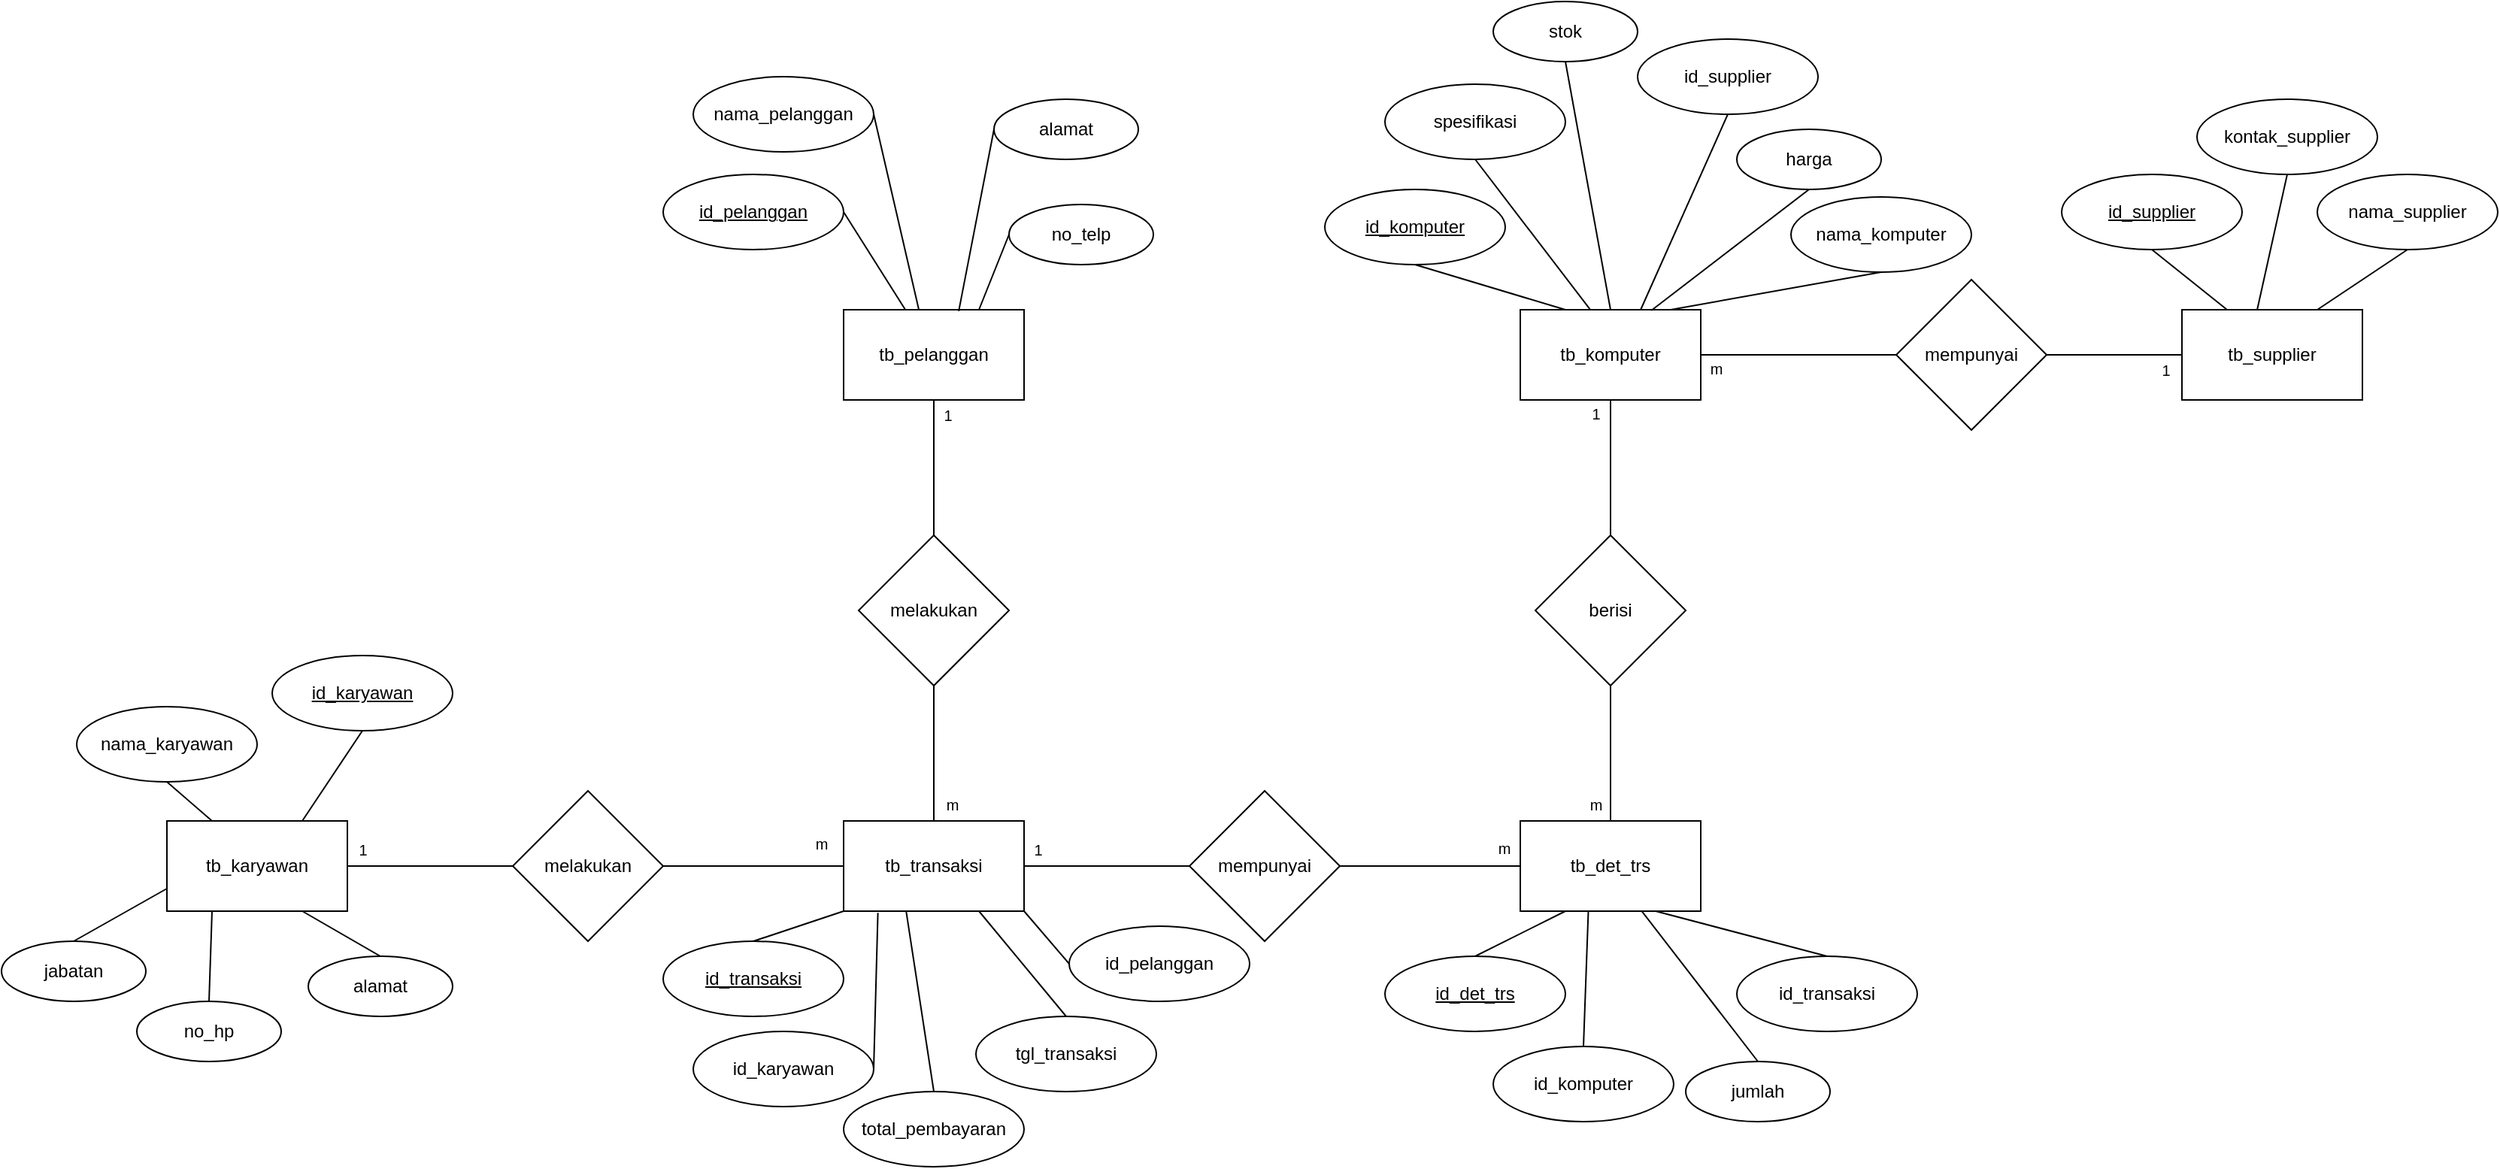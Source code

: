<mxfile version="24.7.14">
  <diagram name="Page-1" id="FnSuvaPCpmPX8eTvTKbw">
    <mxGraphModel dx="1859" dy="1647" grid="1" gridSize="10" guides="1" tooltips="1" connect="1" arrows="1" fold="1" page="1" pageScale="1" pageWidth="850" pageHeight="1100" math="0" shadow="0">
      <root>
        <mxCell id="0" />
        <mxCell id="1" parent="0" />
        <mxCell id="zPi41bnw9IMBci43e7Ru-1" value="tb_pelanggan" style="rounded=0;whiteSpace=wrap;html=1;" parent="1" vertex="1">
          <mxGeometry x="-90" y="-40" width="120" height="60" as="geometry" />
        </mxCell>
        <mxCell id="zPi41bnw9IMBci43e7Ru-2" value="tb_komputer" style="rounded=0;whiteSpace=wrap;html=1;" parent="1" vertex="1">
          <mxGeometry x="360" y="-40" width="120" height="60" as="geometry" />
        </mxCell>
        <mxCell id="zPi41bnw9IMBci43e7Ru-3" value="tb_transaksi" style="rounded=0;whiteSpace=wrap;html=1;" parent="1" vertex="1">
          <mxGeometry x="-90" y="300" width="120" height="60" as="geometry" />
        </mxCell>
        <mxCell id="zPi41bnw9IMBci43e7Ru-4" value="tb_det_trs" style="rounded=0;whiteSpace=wrap;html=1;" parent="1" vertex="1">
          <mxGeometry x="360" y="300" width="120" height="60" as="geometry" />
        </mxCell>
        <mxCell id="zPi41bnw9IMBci43e7Ru-5" value="tb_supplier" style="rounded=0;whiteSpace=wrap;html=1;" parent="1" vertex="1">
          <mxGeometry x="800" y="-40" width="120" height="60" as="geometry" />
        </mxCell>
        <mxCell id="zPi41bnw9IMBci43e7Ru-6" value="melakukan" style="rhombus;whiteSpace=wrap;html=1;" parent="1" vertex="1">
          <mxGeometry x="-80" y="110" width="100" height="100" as="geometry" />
        </mxCell>
        <mxCell id="zPi41bnw9IMBci43e7Ru-7" value="berisi" style="rhombus;whiteSpace=wrap;html=1;" parent="1" vertex="1">
          <mxGeometry x="370" y="110" width="100" height="100" as="geometry" />
        </mxCell>
        <mxCell id="zPi41bnw9IMBci43e7Ru-8" value="mempunyai" style="rhombus;whiteSpace=wrap;html=1;" parent="1" vertex="1">
          <mxGeometry x="610" y="-60" width="100" height="100" as="geometry" />
        </mxCell>
        <mxCell id="zPi41bnw9IMBci43e7Ru-9" value="" style="endArrow=none;html=1;rounded=0;entryX=0.5;entryY=1;entryDx=0;entryDy=0;exitX=0.5;exitY=0;exitDx=0;exitDy=0;" parent="1" source="zPi41bnw9IMBci43e7Ru-6" target="zPi41bnw9IMBci43e7Ru-1" edge="1">
          <mxGeometry width="50" height="50" relative="1" as="geometry">
            <mxPoint x="-110" y="230" as="sourcePoint" />
            <mxPoint x="-60" y="180" as="targetPoint" />
          </mxGeometry>
        </mxCell>
        <mxCell id="zPi41bnw9IMBci43e7Ru-10" value="" style="endArrow=none;html=1;rounded=0;entryX=0.5;entryY=1;entryDx=0;entryDy=0;exitX=0.5;exitY=0;exitDx=0;exitDy=0;" parent="1" source="zPi41bnw9IMBci43e7Ru-3" target="zPi41bnw9IMBci43e7Ru-6" edge="1">
          <mxGeometry width="50" height="50" relative="1" as="geometry">
            <mxPoint x="-70" y="290" as="sourcePoint" />
            <mxPoint x="-20" y="240" as="targetPoint" />
          </mxGeometry>
        </mxCell>
        <mxCell id="zPi41bnw9IMBci43e7Ru-11" value="" style="endArrow=none;html=1;rounded=0;entryX=0.5;entryY=1;entryDx=0;entryDy=0;exitX=0.5;exitY=0;exitDx=0;exitDy=0;" parent="1" source="zPi41bnw9IMBci43e7Ru-4" target="zPi41bnw9IMBci43e7Ru-7" edge="1">
          <mxGeometry width="50" height="50" relative="1" as="geometry">
            <mxPoint x="400" y="310" as="sourcePoint" />
            <mxPoint x="450" y="260" as="targetPoint" />
          </mxGeometry>
        </mxCell>
        <mxCell id="zPi41bnw9IMBci43e7Ru-12" value="" style="endArrow=none;html=1;rounded=0;entryX=0.5;entryY=1;entryDx=0;entryDy=0;exitX=0.5;exitY=0;exitDx=0;exitDy=0;" parent="1" source="zPi41bnw9IMBci43e7Ru-7" target="zPi41bnw9IMBci43e7Ru-2" edge="1">
          <mxGeometry width="50" height="50" relative="1" as="geometry">
            <mxPoint x="400" y="310" as="sourcePoint" />
            <mxPoint x="450" y="260" as="targetPoint" />
          </mxGeometry>
        </mxCell>
        <mxCell id="zPi41bnw9IMBci43e7Ru-13" value="mempunyai" style="rhombus;whiteSpace=wrap;html=1;" parent="1" vertex="1">
          <mxGeometry x="140" y="280" width="100" height="100" as="geometry" />
        </mxCell>
        <mxCell id="zPi41bnw9IMBci43e7Ru-14" value="" style="endArrow=none;html=1;rounded=0;exitX=1;exitY=0.5;exitDx=0;exitDy=0;entryX=0;entryY=0.5;entryDx=0;entryDy=0;" parent="1" source="zPi41bnw9IMBci43e7Ru-3" target="zPi41bnw9IMBci43e7Ru-13" edge="1">
          <mxGeometry width="50" height="50" relative="1" as="geometry">
            <mxPoint x="400" y="310" as="sourcePoint" />
            <mxPoint x="450" y="260" as="targetPoint" />
          </mxGeometry>
        </mxCell>
        <mxCell id="zPi41bnw9IMBci43e7Ru-15" value="" style="endArrow=none;html=1;rounded=0;entryX=1;entryY=0.5;entryDx=0;entryDy=0;exitX=0;exitY=0.5;exitDx=0;exitDy=0;" parent="1" source="zPi41bnw9IMBci43e7Ru-4" target="zPi41bnw9IMBci43e7Ru-13" edge="1">
          <mxGeometry width="50" height="50" relative="1" as="geometry">
            <mxPoint x="300" y="400" as="sourcePoint" />
            <mxPoint x="350" y="350" as="targetPoint" />
          </mxGeometry>
        </mxCell>
        <mxCell id="zPi41bnw9IMBci43e7Ru-16" value="" style="endArrow=none;html=1;rounded=0;exitX=1;exitY=0.5;exitDx=0;exitDy=0;entryX=0;entryY=0.5;entryDx=0;entryDy=0;" parent="1" source="zPi41bnw9IMBci43e7Ru-2" target="zPi41bnw9IMBci43e7Ru-8" edge="1">
          <mxGeometry width="50" height="50" relative="1" as="geometry">
            <mxPoint x="540" y="80" as="sourcePoint" />
            <mxPoint x="590" y="30" as="targetPoint" />
          </mxGeometry>
        </mxCell>
        <mxCell id="zPi41bnw9IMBci43e7Ru-18" value="&lt;u&gt;id_pelanggan&lt;/u&gt;" style="ellipse;whiteSpace=wrap;html=1;" parent="1" vertex="1">
          <mxGeometry x="-210" y="-130" width="120" height="50" as="geometry" />
        </mxCell>
        <mxCell id="zPi41bnw9IMBci43e7Ru-19" value="nama_pelanggan" style="ellipse;whiteSpace=wrap;html=1;" parent="1" vertex="1">
          <mxGeometry x="-190" y="-195" width="120" height="50" as="geometry" />
        </mxCell>
        <mxCell id="zPi41bnw9IMBci43e7Ru-20" value="&lt;font style=&quot;font-size: 12px;&quot;&gt;no_telp&lt;/font&gt;" style="ellipse;whiteSpace=wrap;html=1;" parent="1" vertex="1">
          <mxGeometry x="20" y="-110" width="96" height="40" as="geometry" />
        </mxCell>
        <mxCell id="zPi41bnw9IMBci43e7Ru-21" value="alamat" style="ellipse;whiteSpace=wrap;html=1;" parent="1" vertex="1">
          <mxGeometry x="10" y="-180" width="96" height="40" as="geometry" />
        </mxCell>
        <mxCell id="zPi41bnw9IMBci43e7Ru-23" value="&lt;u&gt;id_transaksi&lt;/u&gt;" style="ellipse;whiteSpace=wrap;html=1;" parent="1" vertex="1">
          <mxGeometry x="-210" y="380" width="120" height="50" as="geometry" />
        </mxCell>
        <mxCell id="zPi41bnw9IMBci43e7Ru-24" value="id_pelanggan" style="ellipse;whiteSpace=wrap;html=1;" parent="1" vertex="1">
          <mxGeometry x="60" y="370" width="120" height="50" as="geometry" />
        </mxCell>
        <mxCell id="zPi41bnw9IMBci43e7Ru-25" value="total_pembayaran" style="ellipse;whiteSpace=wrap;html=1;" parent="1" vertex="1">
          <mxGeometry x="-90" y="480" width="120" height="50" as="geometry" />
        </mxCell>
        <mxCell id="zPi41bnw9IMBci43e7Ru-26" value="tgl_transaksi" style="ellipse;whiteSpace=wrap;html=1;" parent="1" vertex="1">
          <mxGeometry x="-2" y="430" width="120" height="50" as="geometry" />
        </mxCell>
        <mxCell id="zPi41bnw9IMBci43e7Ru-27" value="id_transaksi" style="ellipse;whiteSpace=wrap;html=1;" parent="1" vertex="1">
          <mxGeometry x="504" y="390" width="120" height="50" as="geometry" />
        </mxCell>
        <mxCell id="zPi41bnw9IMBci43e7Ru-28" value="&lt;u&gt;id_det_trs&lt;/u&gt;" style="ellipse;whiteSpace=wrap;html=1;" parent="1" vertex="1">
          <mxGeometry x="270" y="390" width="120" height="50" as="geometry" />
        </mxCell>
        <mxCell id="zPi41bnw9IMBci43e7Ru-29" value="id_komputer" style="ellipse;whiteSpace=wrap;html=1;" parent="1" vertex="1">
          <mxGeometry x="342" y="450" width="120" height="50" as="geometry" />
        </mxCell>
        <mxCell id="zPi41bnw9IMBci43e7Ru-30" value="jumlah" style="ellipse;whiteSpace=wrap;html=1;" parent="1" vertex="1">
          <mxGeometry x="470" y="460" width="96" height="40" as="geometry" />
        </mxCell>
        <mxCell id="zPi41bnw9IMBci43e7Ru-31" value="&lt;u&gt;id_komputer&lt;/u&gt;" style="ellipse;whiteSpace=wrap;html=1;" parent="1" vertex="1">
          <mxGeometry x="230" y="-120" width="120" height="50" as="geometry" />
        </mxCell>
        <mxCell id="zPi41bnw9IMBci43e7Ru-32" value="nama_komputer" style="ellipse;whiteSpace=wrap;html=1;" parent="1" vertex="1">
          <mxGeometry x="540" y="-115" width="120" height="50" as="geometry" />
        </mxCell>
        <mxCell id="zPi41bnw9IMBci43e7Ru-33" value="spesifikasi" style="ellipse;whiteSpace=wrap;html=1;" parent="1" vertex="1">
          <mxGeometry x="270" y="-190" width="120" height="50" as="geometry" />
        </mxCell>
        <mxCell id="zPi41bnw9IMBci43e7Ru-34" value="harga" style="ellipse;whiteSpace=wrap;html=1;" parent="1" vertex="1">
          <mxGeometry x="504" y="-160" width="96" height="40" as="geometry" />
        </mxCell>
        <mxCell id="zPi41bnw9IMBci43e7Ru-35" value="stok" style="ellipse;whiteSpace=wrap;html=1;" parent="1" vertex="1">
          <mxGeometry x="342" y="-245" width="96" height="40" as="geometry" />
        </mxCell>
        <mxCell id="zPi41bnw9IMBci43e7Ru-36" value="id_supplier" style="ellipse;whiteSpace=wrap;html=1;" parent="1" vertex="1">
          <mxGeometry x="438" y="-220" width="120" height="50" as="geometry" />
        </mxCell>
        <mxCell id="zPi41bnw9IMBci43e7Ru-37" value="&lt;u&gt;id_supplier&lt;/u&gt;" style="ellipse;whiteSpace=wrap;html=1;" parent="1" vertex="1">
          <mxGeometry x="720" y="-130" width="120" height="50" as="geometry" />
        </mxCell>
        <mxCell id="zPi41bnw9IMBci43e7Ru-38" value="nama_supplier" style="ellipse;whiteSpace=wrap;html=1;" parent="1" vertex="1">
          <mxGeometry x="890" y="-130" width="120" height="50" as="geometry" />
        </mxCell>
        <mxCell id="zPi41bnw9IMBci43e7Ru-39" value="kontak_supplier" style="ellipse;whiteSpace=wrap;html=1;" parent="1" vertex="1">
          <mxGeometry x="810" y="-180" width="120" height="50" as="geometry" />
        </mxCell>
        <mxCell id="zPi41bnw9IMBci43e7Ru-43" value="" style="endArrow=none;html=1;rounded=0;entryX=1;entryY=0.5;entryDx=0;entryDy=0;" parent="1" source="zPi41bnw9IMBci43e7Ru-1" target="zPi41bnw9IMBci43e7Ru-18" edge="1">
          <mxGeometry width="50" height="50" relative="1" as="geometry">
            <mxPoint x="90" as="sourcePoint" />
            <mxPoint x="140" y="-50" as="targetPoint" />
          </mxGeometry>
        </mxCell>
        <mxCell id="zPi41bnw9IMBci43e7Ru-46" value="" style="endArrow=none;html=1;rounded=0;entryX=1;entryY=0.5;entryDx=0;entryDy=0;exitX=0.417;exitY=0;exitDx=0;exitDy=0;exitPerimeter=0;" parent="1" source="zPi41bnw9IMBci43e7Ru-1" target="zPi41bnw9IMBci43e7Ru-19" edge="1">
          <mxGeometry width="50" height="50" relative="1" as="geometry">
            <mxPoint x="90" as="sourcePoint" />
            <mxPoint x="140" y="-50" as="targetPoint" />
          </mxGeometry>
        </mxCell>
        <mxCell id="zPi41bnw9IMBci43e7Ru-47" value="" style="endArrow=none;html=1;rounded=0;entryX=0;entryY=0.5;entryDx=0;entryDy=0;exitX=0.638;exitY=0.016;exitDx=0;exitDy=0;exitPerimeter=0;" parent="1" source="zPi41bnw9IMBci43e7Ru-1" target="zPi41bnw9IMBci43e7Ru-21" edge="1">
          <mxGeometry width="50" height="50" relative="1" as="geometry">
            <mxPoint x="-30" y="-80" as="sourcePoint" />
            <mxPoint x="20" y="-130" as="targetPoint" />
          </mxGeometry>
        </mxCell>
        <mxCell id="zPi41bnw9IMBci43e7Ru-51" value="" style="endArrow=none;html=1;rounded=0;entryX=0;entryY=0.5;entryDx=0;entryDy=0;exitX=0.75;exitY=0;exitDx=0;exitDy=0;" parent="1" source="zPi41bnw9IMBci43e7Ru-1" target="zPi41bnw9IMBci43e7Ru-20" edge="1">
          <mxGeometry width="50" height="50" relative="1" as="geometry">
            <mxPoint x="-30" y="-50" as="sourcePoint" />
            <mxPoint x="20" y="-100" as="targetPoint" />
          </mxGeometry>
        </mxCell>
        <mxCell id="zPi41bnw9IMBci43e7Ru-53" value="" style="endArrow=none;html=1;rounded=0;exitX=0.5;exitY=0;exitDx=0;exitDy=0;entryX=0;entryY=1;entryDx=0;entryDy=0;" parent="1" source="zPi41bnw9IMBci43e7Ru-23" target="zPi41bnw9IMBci43e7Ru-3" edge="1">
          <mxGeometry width="50" height="50" relative="1" as="geometry">
            <mxPoint x="-160" y="380" as="sourcePoint" />
            <mxPoint x="-110" y="330" as="targetPoint" />
          </mxGeometry>
        </mxCell>
        <mxCell id="gLUYTTMf_Ll6asyxpFgf-1" value="" style="endArrow=none;html=1;rounded=0;exitX=0;exitY=0.5;exitDx=0;exitDy=0;entryX=1;entryY=1;entryDx=0;entryDy=0;" parent="1" source="zPi41bnw9IMBci43e7Ru-24" target="zPi41bnw9IMBci43e7Ru-3" edge="1">
          <mxGeometry width="50" height="50" relative="1" as="geometry">
            <mxPoint x="-70" y="420" as="sourcePoint" />
            <mxPoint x="-20" y="370" as="targetPoint" />
          </mxGeometry>
        </mxCell>
        <mxCell id="gLUYTTMf_Ll6asyxpFgf-2" value="" style="endArrow=none;html=1;rounded=0;exitX=0.5;exitY=0;exitDx=0;exitDy=0;entryX=0.347;entryY=1.005;entryDx=0;entryDy=0;entryPerimeter=0;" parent="1" source="zPi41bnw9IMBci43e7Ru-25" target="zPi41bnw9IMBci43e7Ru-3" edge="1">
          <mxGeometry width="50" height="50" relative="1" as="geometry">
            <mxPoint x="-50" y="430" as="sourcePoint" />
            <mxPoint y="380" as="targetPoint" />
          </mxGeometry>
        </mxCell>
        <mxCell id="gLUYTTMf_Ll6asyxpFgf-3" value="" style="endArrow=none;html=1;rounded=0;exitX=0.5;exitY=0;exitDx=0;exitDy=0;entryX=0.75;entryY=1;entryDx=0;entryDy=0;" parent="1" source="zPi41bnw9IMBci43e7Ru-26" target="zPi41bnw9IMBci43e7Ru-3" edge="1">
          <mxGeometry width="50" height="50" relative="1" as="geometry">
            <mxPoint x="10" y="510" as="sourcePoint" />
            <mxPoint x="60" y="460" as="targetPoint" />
          </mxGeometry>
        </mxCell>
        <mxCell id="gLUYTTMf_Ll6asyxpFgf-4" value="" style="endArrow=none;html=1;rounded=0;exitX=0.5;exitY=0;exitDx=0;exitDy=0;entryX=0.25;entryY=1;entryDx=0;entryDy=0;" parent="1" source="zPi41bnw9IMBci43e7Ru-28" target="zPi41bnw9IMBci43e7Ru-4" edge="1">
          <mxGeometry width="50" height="50" relative="1" as="geometry">
            <mxPoint x="410" y="420" as="sourcePoint" />
            <mxPoint x="460" y="370" as="targetPoint" />
          </mxGeometry>
        </mxCell>
        <mxCell id="gLUYTTMf_Ll6asyxpFgf-5" value="" style="endArrow=none;html=1;rounded=0;exitX=0.5;exitY=0;exitDx=0;exitDy=0;entryX=0.75;entryY=1;entryDx=0;entryDy=0;" parent="1" source="zPi41bnw9IMBci43e7Ru-27" target="zPi41bnw9IMBci43e7Ru-4" edge="1">
          <mxGeometry width="50" height="50" relative="1" as="geometry">
            <mxPoint x="480" y="420" as="sourcePoint" />
            <mxPoint x="530" y="370" as="targetPoint" />
          </mxGeometry>
        </mxCell>
        <mxCell id="gLUYTTMf_Ll6asyxpFgf-6" value="" style="endArrow=none;html=1;rounded=0;exitX=0.5;exitY=0;exitDx=0;exitDy=0;entryX=0.672;entryY=0.997;entryDx=0;entryDy=0;entryPerimeter=0;" parent="1" source="zPi41bnw9IMBci43e7Ru-30" target="zPi41bnw9IMBci43e7Ru-4" edge="1">
          <mxGeometry width="50" height="50" relative="1" as="geometry">
            <mxPoint x="410" y="490" as="sourcePoint" />
            <mxPoint x="420" y="370" as="targetPoint" />
          </mxGeometry>
        </mxCell>
        <mxCell id="gLUYTTMf_Ll6asyxpFgf-7" value="" style="endArrow=none;html=1;rounded=0;exitX=0.5;exitY=0;exitDx=0;exitDy=0;entryX=0.377;entryY=1.004;entryDx=0;entryDy=0;entryPerimeter=0;" parent="1" source="zPi41bnw9IMBci43e7Ru-29" target="zPi41bnw9IMBci43e7Ru-4" edge="1">
          <mxGeometry width="50" height="50" relative="1" as="geometry">
            <mxPoint x="420" y="460" as="sourcePoint" />
            <mxPoint x="410" y="380" as="targetPoint" />
          </mxGeometry>
        </mxCell>
        <mxCell id="gLUYTTMf_Ll6asyxpFgf-8" value="" style="endArrow=none;html=1;rounded=0;exitX=0.5;exitY=1;exitDx=0;exitDy=0;entryX=0.25;entryY=0;entryDx=0;entryDy=0;" parent="1" source="zPi41bnw9IMBci43e7Ru-31" target="zPi41bnw9IMBci43e7Ru-2" edge="1">
          <mxGeometry width="50" height="50" relative="1" as="geometry">
            <mxPoint x="400" y="-130" as="sourcePoint" />
            <mxPoint x="450" y="-180" as="targetPoint" />
          </mxGeometry>
        </mxCell>
        <mxCell id="gLUYTTMf_Ll6asyxpFgf-9" value="" style="endArrow=none;html=1;rounded=0;exitX=0.5;exitY=1;exitDx=0;exitDy=0;entryX=0.386;entryY=-0.005;entryDx=0;entryDy=0;entryPerimeter=0;" parent="1" source="zPi41bnw9IMBci43e7Ru-33" target="zPi41bnw9IMBci43e7Ru-2" edge="1">
          <mxGeometry width="50" height="50" relative="1" as="geometry">
            <mxPoint x="400" y="-130" as="sourcePoint" />
            <mxPoint x="450" y="-180" as="targetPoint" />
          </mxGeometry>
        </mxCell>
        <mxCell id="gLUYTTMf_Ll6asyxpFgf-10" value="" style="endArrow=none;html=1;rounded=0;entryX=0.5;entryY=1;entryDx=0;entryDy=0;" parent="1" target="zPi41bnw9IMBci43e7Ru-32" edge="1">
          <mxGeometry width="50" height="50" relative="1" as="geometry">
            <mxPoint x="460" y="-40" as="sourcePoint" />
            <mxPoint x="510" y="-100" as="targetPoint" />
          </mxGeometry>
        </mxCell>
        <mxCell id="gLUYTTMf_Ll6asyxpFgf-11" value="" style="endArrow=none;html=1;rounded=0;entryX=0.5;entryY=1;entryDx=0;entryDy=0;exitX=0.726;exitY=0.008;exitDx=0;exitDy=0;exitPerimeter=0;" parent="1" source="zPi41bnw9IMBci43e7Ru-2" target="zPi41bnw9IMBci43e7Ru-34" edge="1">
          <mxGeometry width="50" height="50" relative="1" as="geometry">
            <mxPoint x="400" y="-125" as="sourcePoint" />
            <mxPoint x="470.711" y="-175" as="targetPoint" />
          </mxGeometry>
        </mxCell>
        <mxCell id="gLUYTTMf_Ll6asyxpFgf-12" value="" style="endArrow=none;html=1;rounded=0;entryX=0.5;entryY=1;entryDx=0;entryDy=0;exitX=0.5;exitY=0;exitDx=0;exitDy=0;" parent="1" source="zPi41bnw9IMBci43e7Ru-2" target="zPi41bnw9IMBci43e7Ru-35" edge="1">
          <mxGeometry width="50" height="50" relative="1" as="geometry">
            <mxPoint x="350" y="-160" as="sourcePoint" />
            <mxPoint x="400" y="-210" as="targetPoint" />
          </mxGeometry>
        </mxCell>
        <mxCell id="gLUYTTMf_Ll6asyxpFgf-13" value="" style="endArrow=none;html=1;rounded=0;entryX=0.5;entryY=1;entryDx=0;entryDy=0;exitX=0.667;exitY=0;exitDx=0;exitDy=0;exitPerimeter=0;" parent="1" source="zPi41bnw9IMBci43e7Ru-2" target="zPi41bnw9IMBci43e7Ru-36" edge="1">
          <mxGeometry width="50" height="50" relative="1" as="geometry">
            <mxPoint x="430" y="-100" as="sourcePoint" />
            <mxPoint x="500" y="-260" as="targetPoint" />
          </mxGeometry>
        </mxCell>
        <mxCell id="gLUYTTMf_Ll6asyxpFgf-14" value="" style="endArrow=none;html=1;rounded=0;entryX=0.5;entryY=1;entryDx=0;entryDy=0;exitX=0.25;exitY=0;exitDx=0;exitDy=0;" parent="1" source="zPi41bnw9IMBci43e7Ru-5" target="zPi41bnw9IMBci43e7Ru-37" edge="1">
          <mxGeometry width="50" height="50" relative="1" as="geometry">
            <mxPoint x="833" y="-42" as="sourcePoint" />
            <mxPoint x="910" y="-100" as="targetPoint" />
          </mxGeometry>
        </mxCell>
        <mxCell id="gLUYTTMf_Ll6asyxpFgf-15" value="" style="endArrow=none;html=1;rounded=0;entryX=0.5;entryY=1;entryDx=0;entryDy=0;exitX=0.417;exitY=0;exitDx=0;exitDy=0;exitPerimeter=0;" parent="1" source="zPi41bnw9IMBci43e7Ru-5" target="zPi41bnw9IMBci43e7Ru-39" edge="1">
          <mxGeometry width="50" height="50" relative="1" as="geometry">
            <mxPoint x="780" y="-100" as="sourcePoint" />
            <mxPoint x="830" y="-150" as="targetPoint" />
          </mxGeometry>
        </mxCell>
        <mxCell id="gLUYTTMf_Ll6asyxpFgf-16" value="" style="endArrow=none;html=1;rounded=0;entryX=0.5;entryY=1;entryDx=0;entryDy=0;exitX=0.75;exitY=0;exitDx=0;exitDy=0;" parent="1" source="zPi41bnw9IMBci43e7Ru-5" target="zPi41bnw9IMBci43e7Ru-38" edge="1">
          <mxGeometry width="50" height="50" relative="1" as="geometry">
            <mxPoint x="890" y="-60" as="sourcePoint" />
            <mxPoint x="940" y="-110" as="targetPoint" />
          </mxGeometry>
        </mxCell>
        <mxCell id="O1x9zBhlHoKTBChM7Hry-1" value="&lt;font style=&quot;font-size: 10px;&quot;&gt;1&lt;/font&gt;" style="text;html=1;align=center;verticalAlign=middle;resizable=0;points=[];autosize=1;strokeColor=none;fillColor=none;" parent="1" vertex="1">
          <mxGeometry x="-36" y="15" width="30" height="30" as="geometry" />
        </mxCell>
        <mxCell id="O1x9zBhlHoKTBChM7Hry-2" value="&lt;font style=&quot;font-size: 10px;&quot;&gt;m&lt;/font&gt;" style="text;html=1;align=center;verticalAlign=middle;resizable=0;points=[];autosize=1;strokeColor=none;fillColor=none;" parent="1" vertex="1">
          <mxGeometry x="-33" y="274" width="30" height="30" as="geometry" />
        </mxCell>
        <mxCell id="O1x9zBhlHoKTBChM7Hry-3" value="&lt;font style=&quot;font-size: 10px;&quot;&gt;1&lt;/font&gt;" style="text;html=1;align=center;verticalAlign=middle;resizable=0;points=[];autosize=1;strokeColor=none;fillColor=none;" parent="1" vertex="1">
          <mxGeometry x="24" y="304" width="30" height="30" as="geometry" />
        </mxCell>
        <mxCell id="O1x9zBhlHoKTBChM7Hry-4" value="&lt;font style=&quot;font-size: 10px;&quot;&gt;m&lt;/font&gt;" style="text;html=1;align=center;verticalAlign=middle;resizable=0;points=[];autosize=1;strokeColor=none;fillColor=none;" parent="1" vertex="1">
          <mxGeometry x="334" y="303" width="30" height="30" as="geometry" />
        </mxCell>
        <mxCell id="O1x9zBhlHoKTBChM7Hry-5" value="&lt;font style=&quot;font-size: 10px;&quot;&gt;m&lt;/font&gt;" style="text;html=1;align=center;verticalAlign=middle;resizable=0;points=[];autosize=1;strokeColor=none;fillColor=none;" parent="1" vertex="1">
          <mxGeometry x="395" y="274" width="30" height="30" as="geometry" />
        </mxCell>
        <mxCell id="O1x9zBhlHoKTBChM7Hry-6" value="&lt;font style=&quot;font-size: 10px;&quot;&gt;m&lt;/font&gt;" style="text;html=1;align=center;verticalAlign=middle;resizable=0;points=[];autosize=1;strokeColor=none;fillColor=none;" parent="1" vertex="1">
          <mxGeometry x="475" y="-16" width="30" height="30" as="geometry" />
        </mxCell>
        <mxCell id="O1x9zBhlHoKTBChM7Hry-7" value="&lt;font style=&quot;font-size: 10px;&quot;&gt;1&lt;/font&gt;" style="text;html=1;align=center;verticalAlign=middle;resizable=0;points=[];autosize=1;strokeColor=none;fillColor=none;" parent="1" vertex="1">
          <mxGeometry x="395" y="14" width="30" height="30" as="geometry" />
        </mxCell>
        <mxCell id="O1x9zBhlHoKTBChM7Hry-8" value="&lt;font style=&quot;font-size: 10px;&quot;&gt;1&lt;/font&gt;" style="text;html=1;align=center;verticalAlign=middle;resizable=0;points=[];autosize=1;strokeColor=none;fillColor=none;" parent="1" vertex="1">
          <mxGeometry x="774" y="-15" width="30" height="30" as="geometry" />
        </mxCell>
        <mxCell id="O1x9zBhlHoKTBChM7Hry-10" value="" style="endArrow=none;html=1;rounded=0;exitX=1;exitY=0.5;exitDx=0;exitDy=0;entryX=0;entryY=0.5;entryDx=0;entryDy=0;" parent="1" source="zPi41bnw9IMBci43e7Ru-8" target="zPi41bnw9IMBci43e7Ru-5" edge="1">
          <mxGeometry width="50" height="50" relative="1" as="geometry">
            <mxPoint x="740" y="80" as="sourcePoint" />
            <mxPoint x="790" y="30" as="targetPoint" />
          </mxGeometry>
        </mxCell>
        <mxCell id="lo2fJLBI0ELn5Fms0Vdn-1" value="tb_karyawan" style="rounded=0;whiteSpace=wrap;html=1;" vertex="1" parent="1">
          <mxGeometry x="-540" y="300" width="120" height="60" as="geometry" />
        </mxCell>
        <mxCell id="lo2fJLBI0ELn5Fms0Vdn-2" value="melakukan" style="rhombus;whiteSpace=wrap;html=1;" vertex="1" parent="1">
          <mxGeometry x="-310" y="280" width="100" height="100" as="geometry" />
        </mxCell>
        <mxCell id="lo2fJLBI0ELn5Fms0Vdn-3" value="" style="endArrow=none;html=1;rounded=0;exitX=1;exitY=0.5;exitDx=0;exitDy=0;entryX=0;entryY=0.5;entryDx=0;entryDy=0;" edge="1" parent="1" target="lo2fJLBI0ELn5Fms0Vdn-2">
          <mxGeometry width="50" height="50" relative="1" as="geometry">
            <mxPoint x="-420" y="330" as="sourcePoint" />
            <mxPoint y="260" as="targetPoint" />
          </mxGeometry>
        </mxCell>
        <mxCell id="lo2fJLBI0ELn5Fms0Vdn-4" value="" style="endArrow=none;html=1;rounded=0;entryX=1;entryY=0.5;entryDx=0;entryDy=0;exitX=0;exitY=0.5;exitDx=0;exitDy=0;" edge="1" parent="1" target="lo2fJLBI0ELn5Fms0Vdn-2">
          <mxGeometry width="50" height="50" relative="1" as="geometry">
            <mxPoint x="-90" y="330" as="sourcePoint" />
            <mxPoint x="-100" y="350" as="targetPoint" />
          </mxGeometry>
        </mxCell>
        <mxCell id="lo2fJLBI0ELn5Fms0Vdn-5" value="jabatan" style="ellipse;whiteSpace=wrap;html=1;" vertex="1" parent="1">
          <mxGeometry x="-650" y="380" width="96" height="40" as="geometry" />
        </mxCell>
        <mxCell id="lo2fJLBI0ELn5Fms0Vdn-6" value="no_hp" style="ellipse;whiteSpace=wrap;html=1;" vertex="1" parent="1">
          <mxGeometry x="-560" y="420" width="96" height="40" as="geometry" />
        </mxCell>
        <mxCell id="lo2fJLBI0ELn5Fms0Vdn-7" value="nama_karyawan" style="ellipse;whiteSpace=wrap;html=1;" vertex="1" parent="1">
          <mxGeometry x="-600" y="224" width="120" height="50" as="geometry" />
        </mxCell>
        <mxCell id="lo2fJLBI0ELn5Fms0Vdn-8" value="alamat" style="ellipse;whiteSpace=wrap;html=1;" vertex="1" parent="1">
          <mxGeometry x="-446" y="390" width="96" height="40" as="geometry" />
        </mxCell>
        <mxCell id="lo2fJLBI0ELn5Fms0Vdn-9" value="&lt;u&gt;id_karyawan&lt;/u&gt;" style="ellipse;whiteSpace=wrap;html=1;" vertex="1" parent="1">
          <mxGeometry x="-470" y="190" width="120" height="50" as="geometry" />
        </mxCell>
        <mxCell id="lo2fJLBI0ELn5Fms0Vdn-10" value="" style="endArrow=none;html=1;rounded=0;entryX=0.5;entryY=1;entryDx=0;entryDy=0;exitX=0.25;exitY=0;exitDx=0;exitDy=0;" edge="1" parent="1" source="lo2fJLBI0ELn5Fms0Vdn-1" target="lo2fJLBI0ELn5Fms0Vdn-7">
          <mxGeometry width="50" height="50" relative="1" as="geometry">
            <mxPoint x="-420" y="380" as="sourcePoint" />
            <mxPoint x="-370" y="330" as="targetPoint" />
          </mxGeometry>
        </mxCell>
        <mxCell id="lo2fJLBI0ELn5Fms0Vdn-11" value="" style="endArrow=none;html=1;rounded=0;entryX=0.5;entryY=1;entryDx=0;entryDy=0;exitX=0.75;exitY=0;exitDx=0;exitDy=0;" edge="1" parent="1" source="lo2fJLBI0ELn5Fms0Vdn-1" target="lo2fJLBI0ELn5Fms0Vdn-9">
          <mxGeometry width="50" height="50" relative="1" as="geometry">
            <mxPoint x="-450" y="320" as="sourcePoint" />
            <mxPoint x="-400" y="270" as="targetPoint" />
          </mxGeometry>
        </mxCell>
        <mxCell id="lo2fJLBI0ELn5Fms0Vdn-12" value="" style="endArrow=none;html=1;rounded=0;exitX=0.5;exitY=0;exitDx=0;exitDy=0;entryX=0;entryY=0.75;entryDx=0;entryDy=0;" edge="1" parent="1" source="lo2fJLBI0ELn5Fms0Vdn-5" target="lo2fJLBI0ELn5Fms0Vdn-1">
          <mxGeometry width="50" height="50" relative="1" as="geometry">
            <mxPoint x="-620" y="360" as="sourcePoint" />
            <mxPoint x="-570" y="310" as="targetPoint" />
          </mxGeometry>
        </mxCell>
        <mxCell id="lo2fJLBI0ELn5Fms0Vdn-13" value="" style="endArrow=none;html=1;rounded=0;entryX=0.25;entryY=1;entryDx=0;entryDy=0;exitX=0.5;exitY=0;exitDx=0;exitDy=0;" edge="1" parent="1" source="lo2fJLBI0ELn5Fms0Vdn-6" target="lo2fJLBI0ELn5Fms0Vdn-1">
          <mxGeometry width="50" height="50" relative="1" as="geometry">
            <mxPoint x="-550" y="420" as="sourcePoint" />
            <mxPoint x="-500" y="370" as="targetPoint" />
          </mxGeometry>
        </mxCell>
        <mxCell id="lo2fJLBI0ELn5Fms0Vdn-14" value="" style="endArrow=none;html=1;rounded=0;entryX=0.75;entryY=1;entryDx=0;entryDy=0;exitX=0.5;exitY=0;exitDx=0;exitDy=0;" edge="1" parent="1" source="lo2fJLBI0ELn5Fms0Vdn-8" target="lo2fJLBI0ELn5Fms0Vdn-1">
          <mxGeometry width="50" height="50" relative="1" as="geometry">
            <mxPoint x="-470" y="420" as="sourcePoint" />
            <mxPoint x="-420" y="370" as="targetPoint" />
          </mxGeometry>
        </mxCell>
        <mxCell id="lo2fJLBI0ELn5Fms0Vdn-15" value="id_karyawan" style="ellipse;whiteSpace=wrap;html=1;" vertex="1" parent="1">
          <mxGeometry x="-190" y="440" width="120" height="50" as="geometry" />
        </mxCell>
        <mxCell id="lo2fJLBI0ELn5Fms0Vdn-17" value="" style="endArrow=none;html=1;rounded=0;exitX=1;exitY=0.5;exitDx=0;exitDy=0;entryX=0.19;entryY=1.019;entryDx=0;entryDy=0;entryPerimeter=0;" edge="1" parent="1" source="lo2fJLBI0ELn5Fms0Vdn-15" target="zPi41bnw9IMBci43e7Ru-3">
          <mxGeometry width="50" height="50" relative="1" as="geometry">
            <mxPoint x="-210" y="450" as="sourcePoint" />
            <mxPoint x="-40" y="400" as="targetPoint" />
          </mxGeometry>
        </mxCell>
        <mxCell id="lo2fJLBI0ELn5Fms0Vdn-18" value="&lt;font style=&quot;font-size: 10px;&quot;&gt;m&lt;/font&gt;" style="text;html=1;align=center;verticalAlign=middle;resizable=0;points=[];autosize=1;strokeColor=none;fillColor=none;" vertex="1" parent="1">
          <mxGeometry x="-120" y="300" width="30" height="30" as="geometry" />
        </mxCell>
        <mxCell id="lo2fJLBI0ELn5Fms0Vdn-19" value="&lt;font style=&quot;font-size: 10px;&quot;&gt;1&lt;/font&gt;" style="text;html=1;align=center;verticalAlign=middle;resizable=0;points=[];autosize=1;strokeColor=none;fillColor=none;" vertex="1" parent="1">
          <mxGeometry x="-425" y="304" width="30" height="30" as="geometry" />
        </mxCell>
      </root>
    </mxGraphModel>
  </diagram>
</mxfile>
